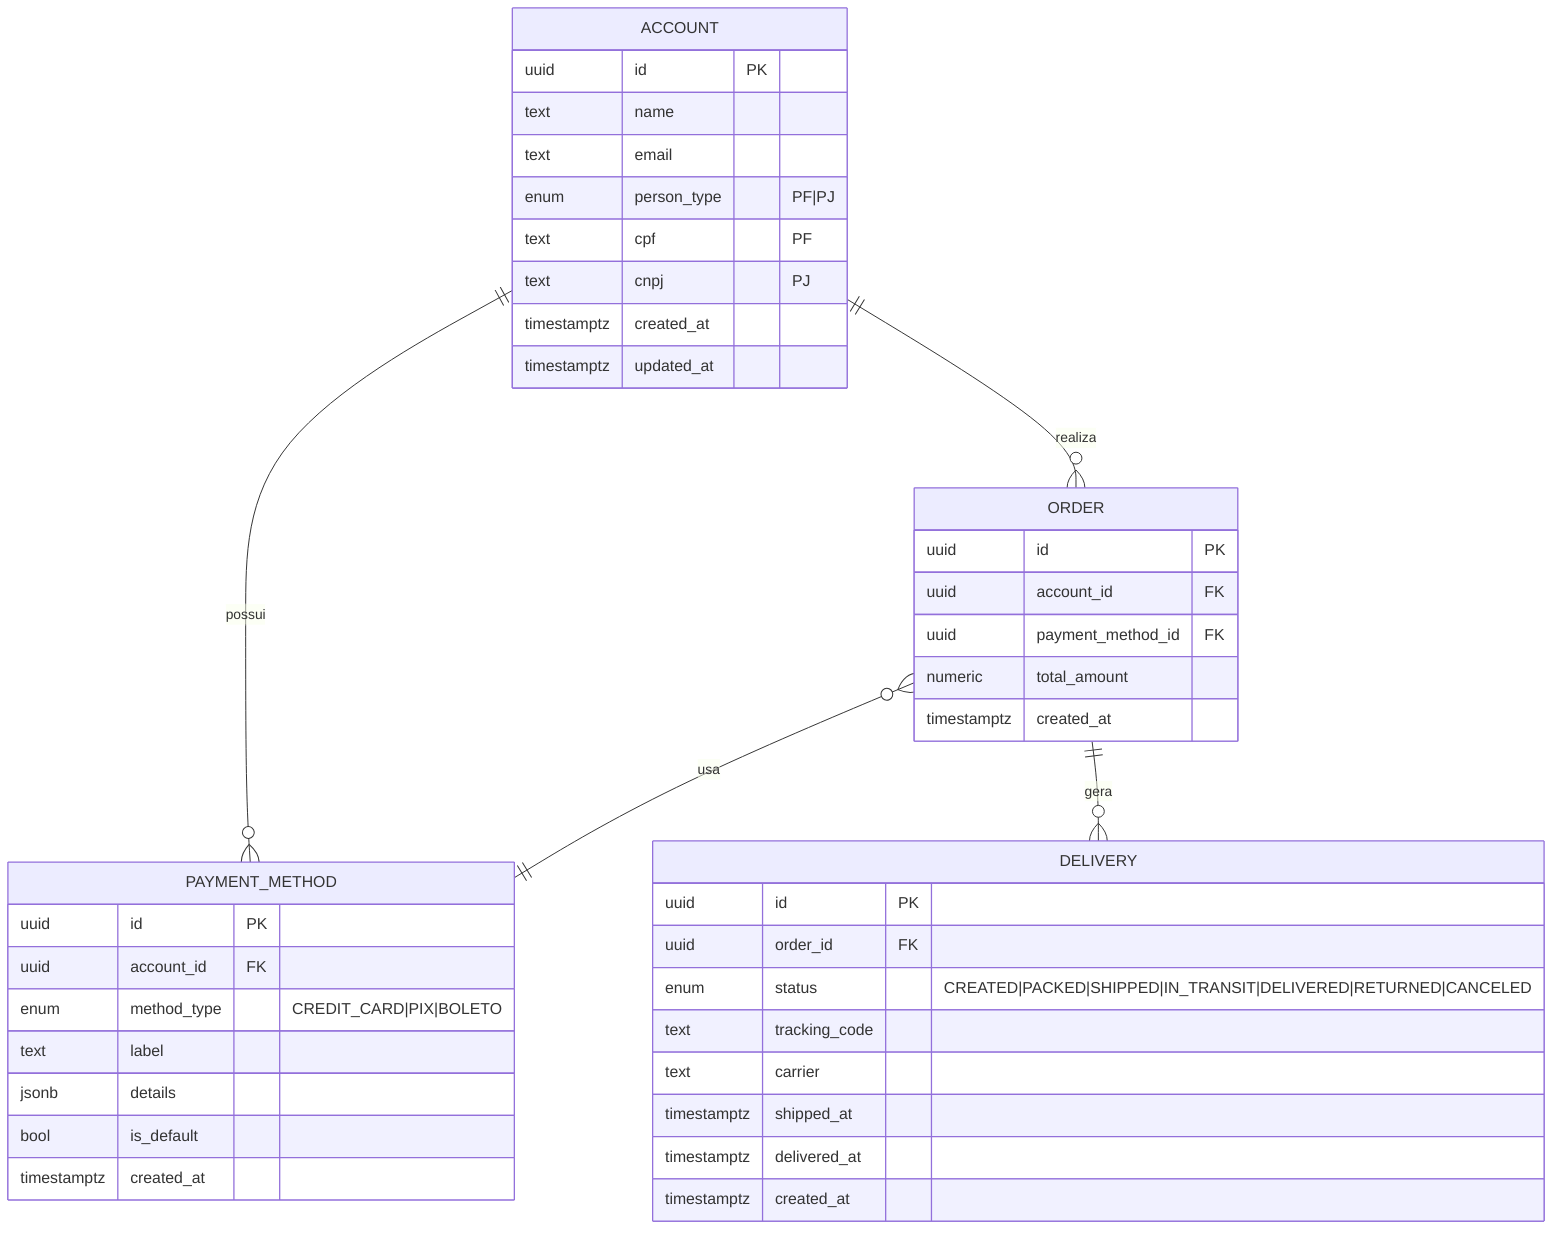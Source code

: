 erDiagram
    ACCOUNT ||--o{ PAYMENT_METHOD : possui
    ACCOUNT ||--o{ "ORDER" : realiza
    "ORDER" }o--|| PAYMENT_METHOD : usa
    "ORDER" ||--o{ DELIVERY : gera

    ACCOUNT {
      uuid id PK
      text name
      text email
      enum person_type  "PF|PJ"
      text cpf          "PF"
      text cnpj         "PJ"
      timestamptz created_at
      timestamptz updated_at
    }

    PAYMENT_METHOD {
      uuid id PK
      uuid account_id FK
      enum method_type  "CREDIT_CARD|PIX|BOLETO"
      text label
      jsonb details
      bool is_default
      timestamptz created_at
    }

    "ORDER" {
      uuid id PK
      uuid account_id FK
      uuid payment_method_id FK
      numeric total_amount
      timestamptz created_at
    }

    DELIVERY {
      uuid id PK
      uuid order_id FK
      enum status "CREATED|PACKED|SHIPPED|IN_TRANSIT|DELIVERED|RETURNED|CANCELED"
      text tracking_code
      text carrier
      timestamptz shipped_at
      timestamptz delivered_at
      timestamptz created_at
    }